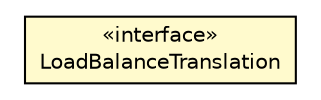 #!/usr/local/bin/dot
#
# Class diagram 
# Generated by UMLGraph version 5.1 (http://www.umlgraph.org/)
#

digraph G {
	edge [fontname="Helvetica",fontsize=10,labelfontname="Helvetica",labelfontsize=10];
	node [fontname="Helvetica",fontsize=10,shape=plaintext];
	nodesep=0.25;
	ranksep=0.5;
	// pt.ist.fenixframework.backend.infinispan.messaging.LoadBalancePolicy.LoadBalanceTranslation
	c62302 [label=<<table title="pt.ist.fenixframework.backend.infinispan.messaging.LoadBalancePolicy.LoadBalanceTranslation" border="0" cellborder="1" cellspacing="0" cellpadding="2" port="p" bgcolor="lemonChiffon" href="./LoadBalancePolicy.LoadBalanceTranslation.html">
		<tr><td><table border="0" cellspacing="0" cellpadding="1">
<tr><td align="center" balign="center"> &#171;interface&#187; </td></tr>
<tr><td align="center" balign="center"> LoadBalanceTranslation </td></tr>
		</table></td></tr>
		</table>>, fontname="Helvetica", fontcolor="black", fontsize=10.0];
}

